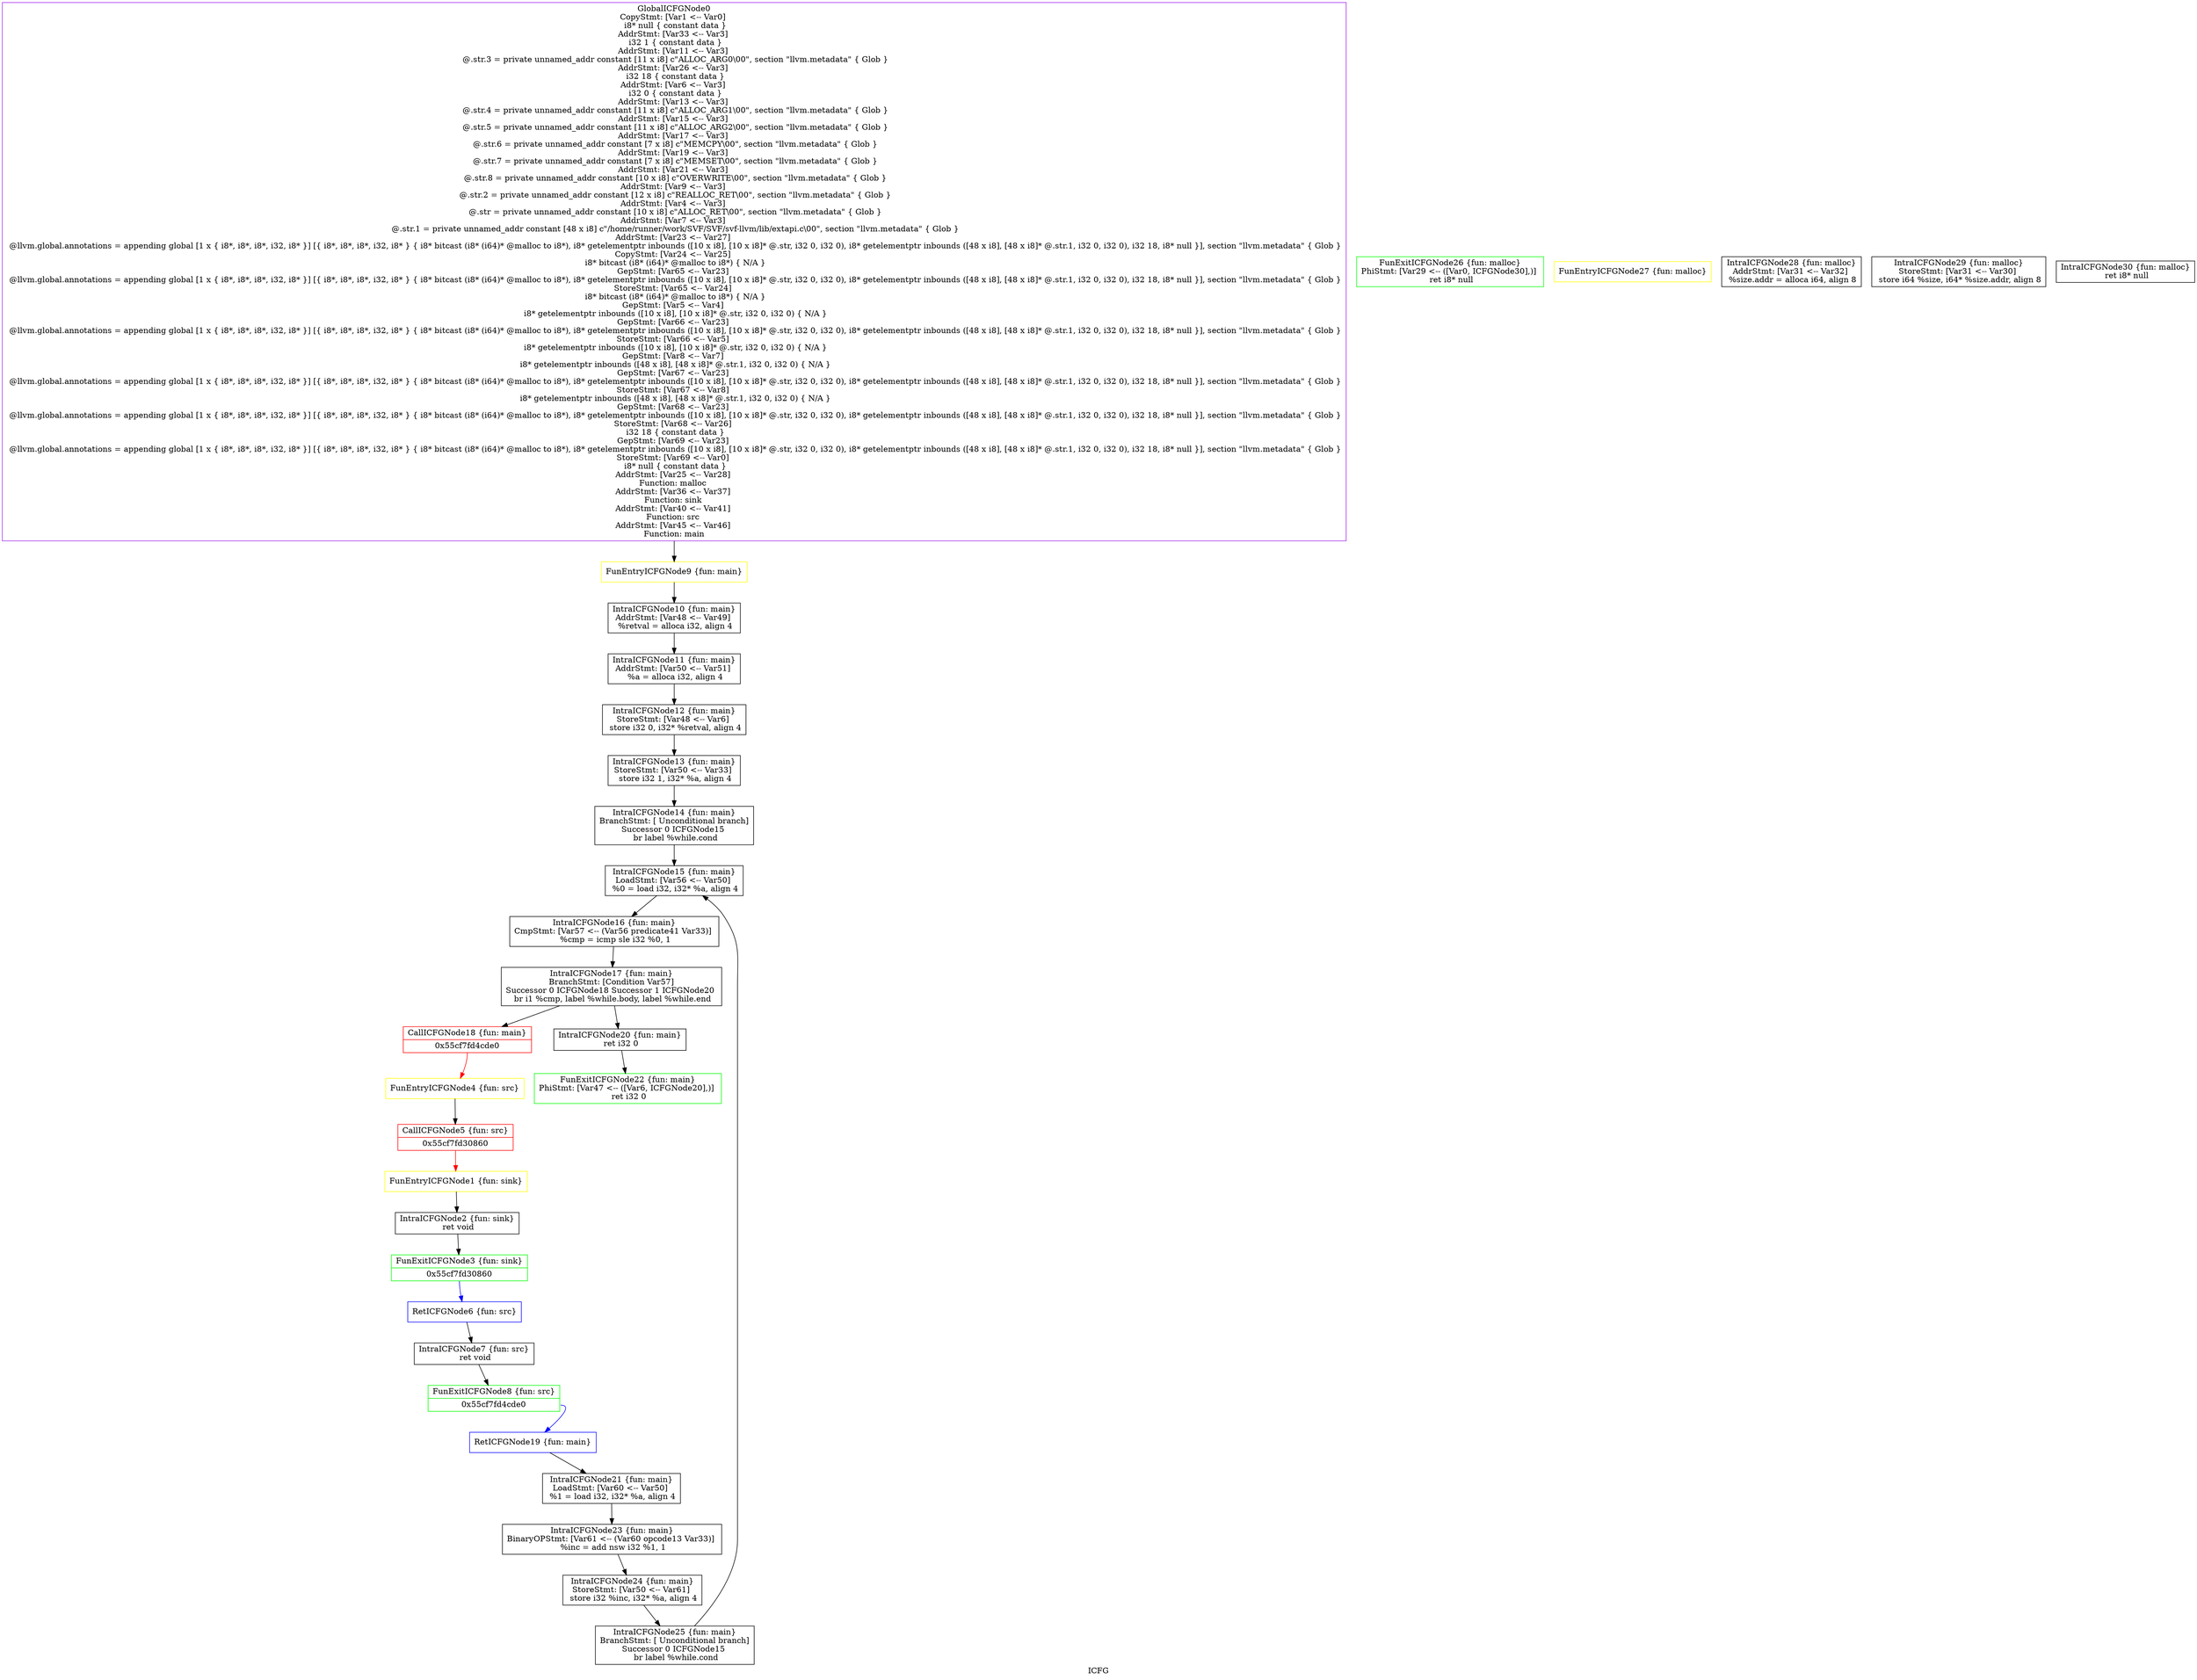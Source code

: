 digraph "ICFG" {
	label="ICFG";

	Node0x55cf7fd4aa40 [shape=record,color=purple,label="{GlobalICFGNode0\nCopyStmt: [Var1 \<-- Var0]  \n i8* null \{ constant data \}\nAddrStmt: [Var33 \<-- Var3]  \n i32 1 \{ constant data \}\nAddrStmt: [Var11 \<-- Var3]  \n @.str.3 = private unnamed_addr constant [11 x i8] c\"ALLOC_ARG0\\00\", section \"llvm.metadata\" \{ Glob  \}\nAddrStmt: [Var26 \<-- Var3]  \n i32 18 \{ constant data \}\nAddrStmt: [Var6 \<-- Var3]  \n i32 0 \{ constant data \}\nAddrStmt: [Var13 \<-- Var3]  \n @.str.4 = private unnamed_addr constant [11 x i8] c\"ALLOC_ARG1\\00\", section \"llvm.metadata\" \{ Glob  \}\nAddrStmt: [Var15 \<-- Var3]  \n @.str.5 = private unnamed_addr constant [11 x i8] c\"ALLOC_ARG2\\00\", section \"llvm.metadata\" \{ Glob  \}\nAddrStmt: [Var17 \<-- Var3]  \n @.str.6 = private unnamed_addr constant [7 x i8] c\"MEMCPY\\00\", section \"llvm.metadata\" \{ Glob  \}\nAddrStmt: [Var19 \<-- Var3]  \n @.str.7 = private unnamed_addr constant [7 x i8] c\"MEMSET\\00\", section \"llvm.metadata\" \{ Glob  \}\nAddrStmt: [Var21 \<-- Var3]  \n @.str.8 = private unnamed_addr constant [10 x i8] c\"OVERWRITE\\00\", section \"llvm.metadata\" \{ Glob  \}\nAddrStmt: [Var9 \<-- Var3]  \n @.str.2 = private unnamed_addr constant [12 x i8] c\"REALLOC_RET\\00\", section \"llvm.metadata\" \{ Glob  \}\nAddrStmt: [Var4 \<-- Var3]  \n @.str = private unnamed_addr constant [10 x i8] c\"ALLOC_RET\\00\", section \"llvm.metadata\" \{ Glob  \}\nAddrStmt: [Var7 \<-- Var3]  \n @.str.1 = private unnamed_addr constant [48 x i8] c\"/home/runner/work/SVF/SVF/svf-llvm/lib/extapi.c\\00\", section \"llvm.metadata\" \{ Glob  \}\nAddrStmt: [Var23 \<-- Var27]  \n @llvm.global.annotations = appending global [1 x \{ i8*, i8*, i8*, i32, i8* \}] [\{ i8*, i8*, i8*, i32, i8* \} \{ i8* bitcast (i8* (i64)* @malloc to i8*), i8* getelementptr inbounds ([10 x i8], [10 x i8]* @.str, i32 0, i32 0), i8* getelementptr inbounds ([48 x i8], [48 x i8]* @.str.1, i32 0, i32 0), i32 18, i8* null \}], section \"llvm.metadata\" \{ Glob  \}\nCopyStmt: [Var24 \<-- Var25]  \n i8* bitcast (i8* (i64)* @malloc to i8*) \{ N/A \}\nGepStmt: [Var65 \<-- Var23]  \n @llvm.global.annotations = appending global [1 x \{ i8*, i8*, i8*, i32, i8* \}] [\{ i8*, i8*, i8*, i32, i8* \} \{ i8* bitcast (i8* (i64)* @malloc to i8*), i8* getelementptr inbounds ([10 x i8], [10 x i8]* @.str, i32 0, i32 0), i8* getelementptr inbounds ([48 x i8], [48 x i8]* @.str.1, i32 0, i32 0), i32 18, i8* null \}], section \"llvm.metadata\" \{ Glob  \}\nStoreStmt: [Var65 \<-- Var24]  \n i8* bitcast (i8* (i64)* @malloc to i8*) \{ N/A \}\nGepStmt: [Var5 \<-- Var4]  \n i8* getelementptr inbounds ([10 x i8], [10 x i8]* @.str, i32 0, i32 0) \{ N/A \}\nGepStmt: [Var66 \<-- Var23]  \n @llvm.global.annotations = appending global [1 x \{ i8*, i8*, i8*, i32, i8* \}] [\{ i8*, i8*, i8*, i32, i8* \} \{ i8* bitcast (i8* (i64)* @malloc to i8*), i8* getelementptr inbounds ([10 x i8], [10 x i8]* @.str, i32 0, i32 0), i8* getelementptr inbounds ([48 x i8], [48 x i8]* @.str.1, i32 0, i32 0), i32 18, i8* null \}], section \"llvm.metadata\" \{ Glob  \}\nStoreStmt: [Var66 \<-- Var5]  \n i8* getelementptr inbounds ([10 x i8], [10 x i8]* @.str, i32 0, i32 0) \{ N/A \}\nGepStmt: [Var8 \<-- Var7]  \n i8* getelementptr inbounds ([48 x i8], [48 x i8]* @.str.1, i32 0, i32 0) \{ N/A \}\nGepStmt: [Var67 \<-- Var23]  \n @llvm.global.annotations = appending global [1 x \{ i8*, i8*, i8*, i32, i8* \}] [\{ i8*, i8*, i8*, i32, i8* \} \{ i8* bitcast (i8* (i64)* @malloc to i8*), i8* getelementptr inbounds ([10 x i8], [10 x i8]* @.str, i32 0, i32 0), i8* getelementptr inbounds ([48 x i8], [48 x i8]* @.str.1, i32 0, i32 0), i32 18, i8* null \}], section \"llvm.metadata\" \{ Glob  \}\nStoreStmt: [Var67 \<-- Var8]  \n i8* getelementptr inbounds ([48 x i8], [48 x i8]* @.str.1, i32 0, i32 0) \{ N/A \}\nGepStmt: [Var68 \<-- Var23]  \n @llvm.global.annotations = appending global [1 x \{ i8*, i8*, i8*, i32, i8* \}] [\{ i8*, i8*, i8*, i32, i8* \} \{ i8* bitcast (i8* (i64)* @malloc to i8*), i8* getelementptr inbounds ([10 x i8], [10 x i8]* @.str, i32 0, i32 0), i8* getelementptr inbounds ([48 x i8], [48 x i8]* @.str.1, i32 0, i32 0), i32 18, i8* null \}], section \"llvm.metadata\" \{ Glob  \}\nStoreStmt: [Var68 \<-- Var26]  \n i32 18 \{ constant data \}\nGepStmt: [Var69 \<-- Var23]  \n @llvm.global.annotations = appending global [1 x \{ i8*, i8*, i8*, i32, i8* \}] [\{ i8*, i8*, i8*, i32, i8* \} \{ i8* bitcast (i8* (i64)* @malloc to i8*), i8* getelementptr inbounds ([10 x i8], [10 x i8]* @.str, i32 0, i32 0), i8* getelementptr inbounds ([48 x i8], [48 x i8]* @.str.1, i32 0, i32 0), i32 18, i8* null \}], section \"llvm.metadata\" \{ Glob  \}\nStoreStmt: [Var69 \<-- Var0]  \n i8* null \{ constant data \}\nAddrStmt: [Var25 \<-- Var28]  \nFunction: malloc \nAddrStmt: [Var36 \<-- Var37]  \nFunction: sink \nAddrStmt: [Var40 \<-- Var41]  \nFunction: src \nAddrStmt: [Var45 \<-- Var46]  \nFunction: main }"];
	Node0x55cf7fd4aa40 -> Node0x55cf7fd2c650[style=solid];
	Node0x55cf7fd5b7a0 [shape=record,color=yellow,label="{FunEntryICFGNode1 \{fun: sink\}}"];
	Node0x55cf7fd5b7a0 -> Node0x55cf7fd8d410[style=solid];
	Node0x55cf7fd8d410 [shape=record,color=black,label="{IntraICFGNode2 \{fun: sink\}\n   ret void }"];
	Node0x55cf7fd8d410 -> Node0x55cf7fd8a6b0[style=solid];
	Node0x55cf7fd8a6b0 [shape=record,color=green,label="{FunExitICFGNode3 \{fun: sink\}|{<s0>0x55cf7fd30860}}"];
	Node0x55cf7fd8a6b0:s0 -> Node0x55cf7fd2b100[style=solid,color=blue];
	Node0x55cf7fd56510 [shape=record,color=yellow,label="{FunEntryICFGNode4 \{fun: src\}}"];
	Node0x55cf7fd56510 -> Node0x55cf7fd91530[style=solid];
	Node0x55cf7fd91530 [shape=record,color=red,label="{CallICFGNode5 \{fun: src\}|{<s0>0x55cf7fd30860}}"];
	Node0x55cf7fd91530:s0 -> Node0x55cf7fd5b7a0[style=solid,color=red];
	Node0x55cf7fd2b100 [shape=record,color=blue,label="{RetICFGNode6 \{fun: src\}}"];
	Node0x55cf7fd2b100 -> Node0x55cf7fd8f5b0[style=solid];
	Node0x55cf7fd8f5b0 [shape=record,color=black,label="{IntraICFGNode7 \{fun: src\}\n   ret void }"];
	Node0x55cf7fd8f5b0 -> Node0x55cf7fd909d0[style=solid];
	Node0x55cf7fd909d0 [shape=record,color=green,label="{FunExitICFGNode8 \{fun: src\}|{<s0>0x55cf7fd4cde0}}"];
	Node0x55cf7fd909d0:s0 -> Node0x55cf7fd26b00[style=solid,color=blue];
	Node0x55cf7fd2c650 [shape=record,color=yellow,label="{FunEntryICFGNode9 \{fun: main\}}"];
	Node0x55cf7fd2c650 -> Node0x55cf7fd92fc0[style=solid];
	Node0x55cf7fd92fc0 [shape=record,color=black,label="{IntraICFGNode10 \{fun: main\}\nAddrStmt: [Var48 \<-- Var49]  \n   %retval = alloca i32, align 4 }"];
	Node0x55cf7fd92fc0 -> Node0x55cf7fd93ef0[style=solid];
	Node0x55cf7fd93ef0 [shape=record,color=black,label="{IntraICFGNode11 \{fun: main\}\nAddrStmt: [Var50 \<-- Var51]  \n   %a = alloca i32, align 4 }"];
	Node0x55cf7fd93ef0 -> Node0x55cf7fd94ca0[style=solid];
	Node0x55cf7fd94ca0 [shape=record,color=black,label="{IntraICFGNode12 \{fun: main\}\nStoreStmt: [Var48 \<-- Var6]  \n   store i32 0, i32* %retval, align 4 }"];
	Node0x55cf7fd94ca0 -> Node0x55cf7fd952c0[style=solid];
	Node0x55cf7fd952c0 [shape=record,color=black,label="{IntraICFGNode13 \{fun: main\}\nStoreStmt: [Var50 \<-- Var33]  \n   store i32 1, i32* %a, align 4 }"];
	Node0x55cf7fd952c0 -> Node0x55cf7fd95910[style=solid];
	Node0x55cf7fd95910 [shape=record,color=black,label="{IntraICFGNode14 \{fun: main\}\nBranchStmt: [ Unconditional branch]\nSuccessor 0 ICFGNode15   \n   br label %while.cond }"];
	Node0x55cf7fd95910 -> Node0x55cf7fd98b20[style=solid];
	Node0x55cf7fd98b20 [shape=record,color=black,label="{IntraICFGNode15 \{fun: main\}\nLoadStmt: [Var56 \<-- Var50]  \n   %0 = load i32, i32* %a, align 4 }"];
	Node0x55cf7fd98b20 -> Node0x55cf7fd99d20[style=solid];
	Node0x55cf7fd99d20 [shape=record,color=black,label="{IntraICFGNode16 \{fun: main\}\nCmpStmt: [Var57 \<-- (Var56 predicate41 Var33)]  \n   %cmp = icmp sle i32 %0, 1 }"];
	Node0x55cf7fd99d20 -> Node0x55cf7fd9a710[style=solid];
	Node0x55cf7fd9a710 [shape=record,color=black,label="{IntraICFGNode17 \{fun: main\}\nBranchStmt: [Condition Var57]\nSuccessor 0 ICFGNode18   Successor 1 ICFGNode20   \n   br i1 %cmp, label %while.body, label %while.end }"];
	Node0x55cf7fd9a710 -> Node0x55cf7fd90c40[style=solid];
	Node0x55cf7fd9a710 -> Node0x55cf7fd8b080[style=solid];
	Node0x55cf7fd90c40 [shape=record,color=red,label="{CallICFGNode18 \{fun: main\}|{<s0>0x55cf7fd4cde0}}"];
	Node0x55cf7fd90c40:s0 -> Node0x55cf7fd56510[style=solid,color=red];
	Node0x55cf7fd26b00 [shape=record,color=blue,label="{RetICFGNode19 \{fun: main\}}"];
	Node0x55cf7fd26b00 -> Node0x55cf7fd99e20[style=solid];
	Node0x55cf7fd8b080 [shape=record,color=black,label="{IntraICFGNode20 \{fun: main\}\n   ret i32 0 }"];
	Node0x55cf7fd8b080 -> Node0x55cf7fd9bb70[style=solid];
	Node0x55cf7fd99e20 [shape=record,color=black,label="{IntraICFGNode21 \{fun: main\}\nLoadStmt: [Var60 \<-- Var50]  \n   %1 = load i32, i32* %a, align 4 }"];
	Node0x55cf7fd99e20 -> Node0x55cf7fd9a5c0[style=solid];
	Node0x55cf7fd9bb70 [shape=record,color=green,label="{FunExitICFGNode22 \{fun: main\}\nPhiStmt: [Var47 \<-- ([Var6, ICFGNode20],)]  \n   ret i32 0 }"];
	Node0x55cf7fd9a5c0 [shape=record,color=black,label="{IntraICFGNode23 \{fun: main\}\nBinaryOPStmt: [Var61 \<-- (Var60 opcode13 Var33)]  \n   %inc = add nsw i32 %1, 1 }"];
	Node0x55cf7fd9a5c0 -> Node0x55cf7fd4ab70[style=solid];
	Node0x55cf7fd4ab70 [shape=record,color=black,label="{IntraICFGNode24 \{fun: main\}\nStoreStmt: [Var50 \<-- Var61]  \n   store i32 %inc, i32* %a, align 4 }"];
	Node0x55cf7fd4ab70 -> Node0x55cf7fd8b710[style=solid];
	Node0x55cf7fd8b710 [shape=record,color=black,label="{IntraICFGNode25 \{fun: main\}\nBranchStmt: [ Unconditional branch]\nSuccessor 0 ICFGNode15   \n   br label %while.cond }"];
	Node0x55cf7fd8b710 -> Node0x55cf7fd98b20[style=solid];
	Node0x55cf7fd46c20 [shape=record,color=green,label="{FunExitICFGNode26 \{fun: malloc\}\nPhiStmt: [Var29 \<-- ([Var0, ICFGNode30],)]  \n   ret i8* null }"];
	Node0x55cf7fd1e1b0 [shape=record,color=yellow,label="{FunEntryICFGNode27 \{fun: malloc\}}"];
	Node0x55cf7fd35b00 [shape=record,color=black,label="{IntraICFGNode28 \{fun: malloc\}\nAddrStmt: [Var31 \<-- Var32]  \n   %size.addr = alloca i64, align 8 }"];
	Node0x55cf7fd418b0 [shape=record,color=black,label="{IntraICFGNode29 \{fun: malloc\}\nStoreStmt: [Var31 \<-- Var30]  \n   store i64 %size, i64* %size.addr, align 8 }"];
	Node0x55cf7fd3d090 [shape=record,color=black,label="{IntraICFGNode30 \{fun: malloc\}\n   ret i8* null }"];
}
